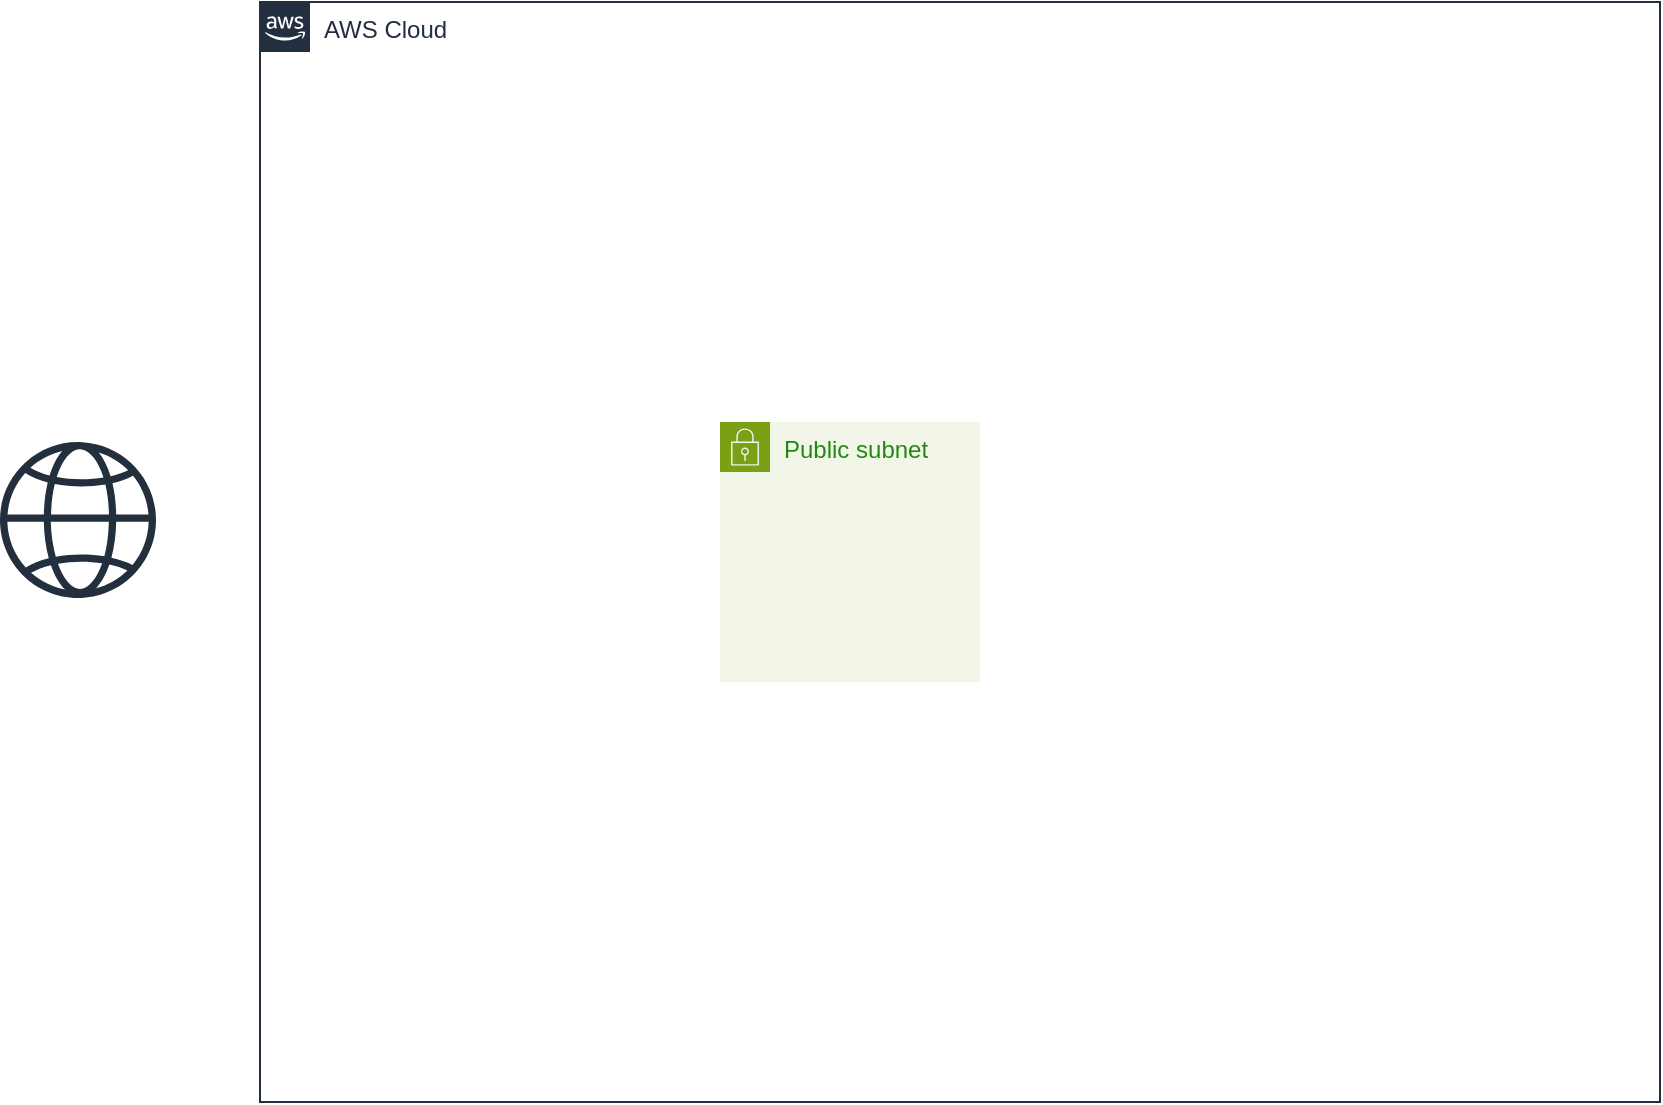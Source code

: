 <mxfile version="24.6.3" type="github">
  <diagram name="ページ1" id="ajp7msGY1KMYf0jtZ9l5">
    <mxGraphModel dx="951" dy="593" grid="1" gridSize="10" guides="1" tooltips="1" connect="1" arrows="1" fold="1" page="1" pageScale="1" pageWidth="827" pageHeight="1169" math="0" shadow="0">
      <root>
        <mxCell id="0" />
        <mxCell id="1" parent="0" />
        <mxCell id="4Ki-8dc0zuw8gBJ7u7J8-2" value="" style="sketch=0;outlineConnect=0;fontColor=#232F3E;gradientColor=none;fillColor=#232F3D;strokeColor=none;dashed=0;verticalLabelPosition=bottom;verticalAlign=top;align=center;html=1;fontSize=12;fontStyle=0;aspect=fixed;pointerEvents=1;shape=mxgraph.aws4.globe;" vertex="1" parent="1">
          <mxGeometry x="70" y="260" width="78" height="78" as="geometry" />
        </mxCell>
        <mxCell id="4Ki-8dc0zuw8gBJ7u7J8-3" value="AWS Cloud" style="points=[[0,0],[0.25,0],[0.5,0],[0.75,0],[1,0],[1,0.25],[1,0.5],[1,0.75],[1,1],[0.75,1],[0.5,1],[0.25,1],[0,1],[0,0.75],[0,0.5],[0,0.25]];outlineConnect=0;gradientColor=none;html=1;whiteSpace=wrap;fontSize=12;fontStyle=0;container=1;pointerEvents=0;collapsible=0;recursiveResize=0;shape=mxgraph.aws4.group;grIcon=mxgraph.aws4.group_aws_cloud_alt;strokeColor=#232F3E;fillColor=none;verticalAlign=top;align=left;spacingLeft=30;fontColor=#232F3E;dashed=0;" vertex="1" parent="1">
          <mxGeometry x="200" y="40" width="700" height="550" as="geometry" />
        </mxCell>
        <mxCell id="4Ki-8dc0zuw8gBJ7u7J8-4" value="Public subnet" style="points=[[0,0],[0.25,0],[0.5,0],[0.75,0],[1,0],[1,0.25],[1,0.5],[1,0.75],[1,1],[0.75,1],[0.5,1],[0.25,1],[0,1],[0,0.75],[0,0.5],[0,0.25]];outlineConnect=0;gradientColor=none;html=1;whiteSpace=wrap;fontSize=12;fontStyle=0;container=1;pointerEvents=0;collapsible=0;recursiveResize=0;shape=mxgraph.aws4.group;grIcon=mxgraph.aws4.group_security_group;grStroke=0;strokeColor=#7AA116;fillColor=#F2F6E8;verticalAlign=top;align=left;spacingLeft=30;fontColor=#248814;dashed=0;" vertex="1" parent="1">
          <mxGeometry x="430" y="250" width="130" height="130" as="geometry" />
        </mxCell>
      </root>
    </mxGraphModel>
  </diagram>
</mxfile>
